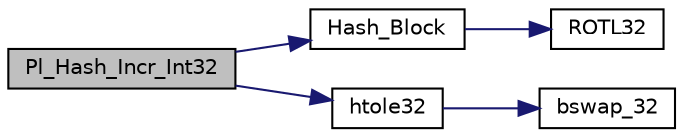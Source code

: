 digraph "Pl_Hash_Incr_Int32"
{
  edge [fontname="Helvetica",fontsize="10",labelfontname="Helvetica",labelfontsize="10"];
  node [fontname="Helvetica",fontsize="10",shape=record];
  rankdir="LR";
  Node1 [label="Pl_Hash_Incr_Int32",height=0.2,width=0.4,color="black", fillcolor="grey75", style="filled", fontcolor="black"];
  Node1 -> Node2 [color="midnightblue",fontsize="10",style="solid",fontname="Helvetica"];
  Node2 [label="Hash_Block",height=0.2,width=0.4,color="black", fillcolor="white", style="filled",URL="$hash__fct_8c.html#a246d57a2057081601cbdf7866a5bb741"];
  Node2 -> Node3 [color="midnightblue",fontsize="10",style="solid",fontname="Helvetica"];
  Node3 [label="ROTL32",height=0.2,width=0.4,color="black", fillcolor="white", style="filled",URL="$hash__fct_8c.html#a708b6c5d73a1851b9c32c0bf9731677c"];
  Node1 -> Node4 [color="midnightblue",fontsize="10",style="solid",fontname="Helvetica"];
  Node4 [label="htole32",height=0.2,width=0.4,color="black", fillcolor="white", style="filled",URL="$hash__fct_8c.html#a4cd4c65b12eda281caa975103d28a59b"];
  Node4 -> Node5 [color="midnightblue",fontsize="10",style="solid",fontname="Helvetica"];
  Node5 [label="bswap_32",height=0.2,width=0.4,color="black", fillcolor="white", style="filled",URL="$hash__fct_8c.html#acdd5094f58e4c6e2b0176654b7f20e1c"];
}
